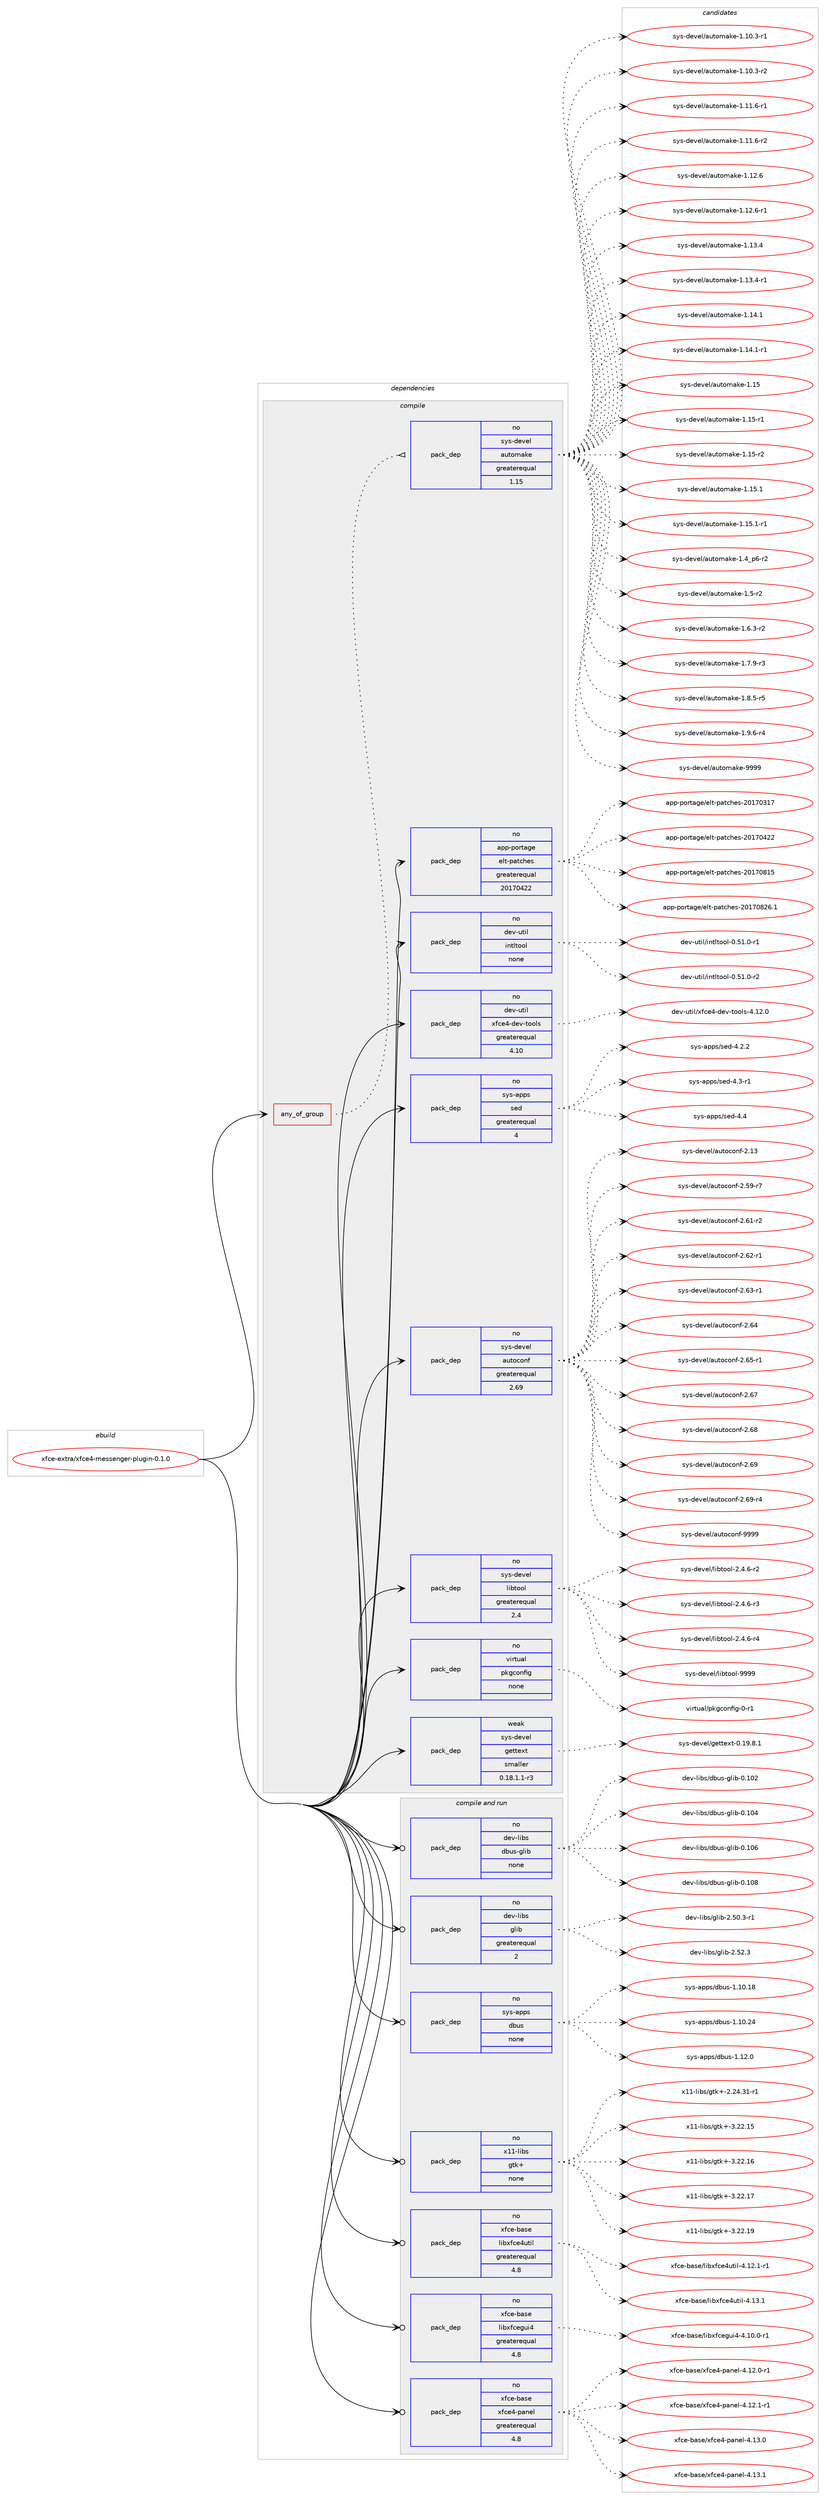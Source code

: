 digraph prolog {

# *************
# Graph options
# *************

newrank=true;
concentrate=true;
compound=true;
graph [rankdir=LR,fontname=Helvetica,fontsize=10,ranksep=1.5];#, ranksep=2.5, nodesep=0.2];
edge  [arrowhead=vee];
node  [fontname=Helvetica,fontsize=10];

# **********
# The ebuild
# **********

subgraph cluster_leftcol {
color=gray;
rank=same;
label=<<i>ebuild</i>>;
id [label="xfce-extra/xfce4-messenger-plugin-0.1.0", color=red, width=4, href="../xfce-extra/xfce4-messenger-plugin-0.1.0.svg"];
}

# ****************
# The dependencies
# ****************

subgraph cluster_midcol {
color=gray;
label=<<i>dependencies</i>>;
subgraph cluster_compile {
fillcolor="#eeeeee";
style=filled;
label=<<i>compile</i>>;
subgraph any9828 {
dependency535690 [label=<<TABLE BORDER="0" CELLBORDER="1" CELLSPACING="0" CELLPADDING="4"><TR><TD CELLPADDING="10">any_of_group</TD></TR></TABLE>>, shape=none, color=red];subgraph pack400818 {
dependency535691 [label=<<TABLE BORDER="0" CELLBORDER="1" CELLSPACING="0" CELLPADDING="4" WIDTH="220"><TR><TD ROWSPAN="6" CELLPADDING="30">pack_dep</TD></TR><TR><TD WIDTH="110">no</TD></TR><TR><TD>sys-devel</TD></TR><TR><TD>automake</TD></TR><TR><TD>greaterequal</TD></TR><TR><TD>1.15</TD></TR></TABLE>>, shape=none, color=blue];
}
dependency535690:e -> dependency535691:w [weight=20,style="dotted",arrowhead="oinv"];
}
id:e -> dependency535690:w [weight=20,style="solid",arrowhead="vee"];
subgraph pack400819 {
dependency535692 [label=<<TABLE BORDER="0" CELLBORDER="1" CELLSPACING="0" CELLPADDING="4" WIDTH="220"><TR><TD ROWSPAN="6" CELLPADDING="30">pack_dep</TD></TR><TR><TD WIDTH="110">no</TD></TR><TR><TD>app-portage</TD></TR><TR><TD>elt-patches</TD></TR><TR><TD>greaterequal</TD></TR><TR><TD>20170422</TD></TR></TABLE>>, shape=none, color=blue];
}
id:e -> dependency535692:w [weight=20,style="solid",arrowhead="vee"];
subgraph pack400820 {
dependency535693 [label=<<TABLE BORDER="0" CELLBORDER="1" CELLSPACING="0" CELLPADDING="4" WIDTH="220"><TR><TD ROWSPAN="6" CELLPADDING="30">pack_dep</TD></TR><TR><TD WIDTH="110">no</TD></TR><TR><TD>dev-util</TD></TR><TR><TD>intltool</TD></TR><TR><TD>none</TD></TR><TR><TD></TD></TR></TABLE>>, shape=none, color=blue];
}
id:e -> dependency535693:w [weight=20,style="solid",arrowhead="vee"];
subgraph pack400821 {
dependency535694 [label=<<TABLE BORDER="0" CELLBORDER="1" CELLSPACING="0" CELLPADDING="4" WIDTH="220"><TR><TD ROWSPAN="6" CELLPADDING="30">pack_dep</TD></TR><TR><TD WIDTH="110">no</TD></TR><TR><TD>dev-util</TD></TR><TR><TD>xfce4-dev-tools</TD></TR><TR><TD>greaterequal</TD></TR><TR><TD>4.10</TD></TR></TABLE>>, shape=none, color=blue];
}
id:e -> dependency535694:w [weight=20,style="solid",arrowhead="vee"];
subgraph pack400822 {
dependency535695 [label=<<TABLE BORDER="0" CELLBORDER="1" CELLSPACING="0" CELLPADDING="4" WIDTH="220"><TR><TD ROWSPAN="6" CELLPADDING="30">pack_dep</TD></TR><TR><TD WIDTH="110">no</TD></TR><TR><TD>sys-apps</TD></TR><TR><TD>sed</TD></TR><TR><TD>greaterequal</TD></TR><TR><TD>4</TD></TR></TABLE>>, shape=none, color=blue];
}
id:e -> dependency535695:w [weight=20,style="solid",arrowhead="vee"];
subgraph pack400823 {
dependency535696 [label=<<TABLE BORDER="0" CELLBORDER="1" CELLSPACING="0" CELLPADDING="4" WIDTH="220"><TR><TD ROWSPAN="6" CELLPADDING="30">pack_dep</TD></TR><TR><TD WIDTH="110">no</TD></TR><TR><TD>sys-devel</TD></TR><TR><TD>autoconf</TD></TR><TR><TD>greaterequal</TD></TR><TR><TD>2.69</TD></TR></TABLE>>, shape=none, color=blue];
}
id:e -> dependency535696:w [weight=20,style="solid",arrowhead="vee"];
subgraph pack400824 {
dependency535697 [label=<<TABLE BORDER="0" CELLBORDER="1" CELLSPACING="0" CELLPADDING="4" WIDTH="220"><TR><TD ROWSPAN="6" CELLPADDING="30">pack_dep</TD></TR><TR><TD WIDTH="110">no</TD></TR><TR><TD>sys-devel</TD></TR><TR><TD>libtool</TD></TR><TR><TD>greaterequal</TD></TR><TR><TD>2.4</TD></TR></TABLE>>, shape=none, color=blue];
}
id:e -> dependency535697:w [weight=20,style="solid",arrowhead="vee"];
subgraph pack400825 {
dependency535698 [label=<<TABLE BORDER="0" CELLBORDER="1" CELLSPACING="0" CELLPADDING="4" WIDTH="220"><TR><TD ROWSPAN="6" CELLPADDING="30">pack_dep</TD></TR><TR><TD WIDTH="110">no</TD></TR><TR><TD>virtual</TD></TR><TR><TD>pkgconfig</TD></TR><TR><TD>none</TD></TR><TR><TD></TD></TR></TABLE>>, shape=none, color=blue];
}
id:e -> dependency535698:w [weight=20,style="solid",arrowhead="vee"];
subgraph pack400826 {
dependency535699 [label=<<TABLE BORDER="0" CELLBORDER="1" CELLSPACING="0" CELLPADDING="4" WIDTH="220"><TR><TD ROWSPAN="6" CELLPADDING="30">pack_dep</TD></TR><TR><TD WIDTH="110">weak</TD></TR><TR><TD>sys-devel</TD></TR><TR><TD>gettext</TD></TR><TR><TD>smaller</TD></TR><TR><TD>0.18.1.1-r3</TD></TR></TABLE>>, shape=none, color=blue];
}
id:e -> dependency535699:w [weight=20,style="solid",arrowhead="vee"];
}
subgraph cluster_compileandrun {
fillcolor="#eeeeee";
style=filled;
label=<<i>compile and run</i>>;
subgraph pack400827 {
dependency535700 [label=<<TABLE BORDER="0" CELLBORDER="1" CELLSPACING="0" CELLPADDING="4" WIDTH="220"><TR><TD ROWSPAN="6" CELLPADDING="30">pack_dep</TD></TR><TR><TD WIDTH="110">no</TD></TR><TR><TD>dev-libs</TD></TR><TR><TD>dbus-glib</TD></TR><TR><TD>none</TD></TR><TR><TD></TD></TR></TABLE>>, shape=none, color=blue];
}
id:e -> dependency535700:w [weight=20,style="solid",arrowhead="odotvee"];
subgraph pack400828 {
dependency535701 [label=<<TABLE BORDER="0" CELLBORDER="1" CELLSPACING="0" CELLPADDING="4" WIDTH="220"><TR><TD ROWSPAN="6" CELLPADDING="30">pack_dep</TD></TR><TR><TD WIDTH="110">no</TD></TR><TR><TD>dev-libs</TD></TR><TR><TD>glib</TD></TR><TR><TD>greaterequal</TD></TR><TR><TD>2</TD></TR></TABLE>>, shape=none, color=blue];
}
id:e -> dependency535701:w [weight=20,style="solid",arrowhead="odotvee"];
subgraph pack400829 {
dependency535702 [label=<<TABLE BORDER="0" CELLBORDER="1" CELLSPACING="0" CELLPADDING="4" WIDTH="220"><TR><TD ROWSPAN="6" CELLPADDING="30">pack_dep</TD></TR><TR><TD WIDTH="110">no</TD></TR><TR><TD>sys-apps</TD></TR><TR><TD>dbus</TD></TR><TR><TD>none</TD></TR><TR><TD></TD></TR></TABLE>>, shape=none, color=blue];
}
id:e -> dependency535702:w [weight=20,style="solid",arrowhead="odotvee"];
subgraph pack400830 {
dependency535703 [label=<<TABLE BORDER="0" CELLBORDER="1" CELLSPACING="0" CELLPADDING="4" WIDTH="220"><TR><TD ROWSPAN="6" CELLPADDING="30">pack_dep</TD></TR><TR><TD WIDTH="110">no</TD></TR><TR><TD>x11-libs</TD></TR><TR><TD>gtk+</TD></TR><TR><TD>none</TD></TR><TR><TD></TD></TR></TABLE>>, shape=none, color=blue];
}
id:e -> dependency535703:w [weight=20,style="solid",arrowhead="odotvee"];
subgraph pack400831 {
dependency535704 [label=<<TABLE BORDER="0" CELLBORDER="1" CELLSPACING="0" CELLPADDING="4" WIDTH="220"><TR><TD ROWSPAN="6" CELLPADDING="30">pack_dep</TD></TR><TR><TD WIDTH="110">no</TD></TR><TR><TD>xfce-base</TD></TR><TR><TD>libxfce4util</TD></TR><TR><TD>greaterequal</TD></TR><TR><TD>4.8</TD></TR></TABLE>>, shape=none, color=blue];
}
id:e -> dependency535704:w [weight=20,style="solid",arrowhead="odotvee"];
subgraph pack400832 {
dependency535705 [label=<<TABLE BORDER="0" CELLBORDER="1" CELLSPACING="0" CELLPADDING="4" WIDTH="220"><TR><TD ROWSPAN="6" CELLPADDING="30">pack_dep</TD></TR><TR><TD WIDTH="110">no</TD></TR><TR><TD>xfce-base</TD></TR><TR><TD>libxfcegui4</TD></TR><TR><TD>greaterequal</TD></TR><TR><TD>4.8</TD></TR></TABLE>>, shape=none, color=blue];
}
id:e -> dependency535705:w [weight=20,style="solid",arrowhead="odotvee"];
subgraph pack400833 {
dependency535706 [label=<<TABLE BORDER="0" CELLBORDER="1" CELLSPACING="0" CELLPADDING="4" WIDTH="220"><TR><TD ROWSPAN="6" CELLPADDING="30">pack_dep</TD></TR><TR><TD WIDTH="110">no</TD></TR><TR><TD>xfce-base</TD></TR><TR><TD>xfce4-panel</TD></TR><TR><TD>greaterequal</TD></TR><TR><TD>4.8</TD></TR></TABLE>>, shape=none, color=blue];
}
id:e -> dependency535706:w [weight=20,style="solid",arrowhead="odotvee"];
}
subgraph cluster_run {
fillcolor="#eeeeee";
style=filled;
label=<<i>run</i>>;
}
}

# **************
# The candidates
# **************

subgraph cluster_choices {
rank=same;
color=gray;
label=<<i>candidates</i>>;

subgraph choice400818 {
color=black;
nodesep=1;
choice11512111545100101118101108479711711611110997107101454946494846514511449 [label="sys-devel/automake-1.10.3-r1", color=red, width=4,href="../sys-devel/automake-1.10.3-r1.svg"];
choice11512111545100101118101108479711711611110997107101454946494846514511450 [label="sys-devel/automake-1.10.3-r2", color=red, width=4,href="../sys-devel/automake-1.10.3-r2.svg"];
choice11512111545100101118101108479711711611110997107101454946494946544511449 [label="sys-devel/automake-1.11.6-r1", color=red, width=4,href="../sys-devel/automake-1.11.6-r1.svg"];
choice11512111545100101118101108479711711611110997107101454946494946544511450 [label="sys-devel/automake-1.11.6-r2", color=red, width=4,href="../sys-devel/automake-1.11.6-r2.svg"];
choice1151211154510010111810110847971171161111099710710145494649504654 [label="sys-devel/automake-1.12.6", color=red, width=4,href="../sys-devel/automake-1.12.6.svg"];
choice11512111545100101118101108479711711611110997107101454946495046544511449 [label="sys-devel/automake-1.12.6-r1", color=red, width=4,href="../sys-devel/automake-1.12.6-r1.svg"];
choice1151211154510010111810110847971171161111099710710145494649514652 [label="sys-devel/automake-1.13.4", color=red, width=4,href="../sys-devel/automake-1.13.4.svg"];
choice11512111545100101118101108479711711611110997107101454946495146524511449 [label="sys-devel/automake-1.13.4-r1", color=red, width=4,href="../sys-devel/automake-1.13.4-r1.svg"];
choice1151211154510010111810110847971171161111099710710145494649524649 [label="sys-devel/automake-1.14.1", color=red, width=4,href="../sys-devel/automake-1.14.1.svg"];
choice11512111545100101118101108479711711611110997107101454946495246494511449 [label="sys-devel/automake-1.14.1-r1", color=red, width=4,href="../sys-devel/automake-1.14.1-r1.svg"];
choice115121115451001011181011084797117116111109971071014549464953 [label="sys-devel/automake-1.15", color=red, width=4,href="../sys-devel/automake-1.15.svg"];
choice1151211154510010111810110847971171161111099710710145494649534511449 [label="sys-devel/automake-1.15-r1", color=red, width=4,href="../sys-devel/automake-1.15-r1.svg"];
choice1151211154510010111810110847971171161111099710710145494649534511450 [label="sys-devel/automake-1.15-r2", color=red, width=4,href="../sys-devel/automake-1.15-r2.svg"];
choice1151211154510010111810110847971171161111099710710145494649534649 [label="sys-devel/automake-1.15.1", color=red, width=4,href="../sys-devel/automake-1.15.1.svg"];
choice11512111545100101118101108479711711611110997107101454946495346494511449 [label="sys-devel/automake-1.15.1-r1", color=red, width=4,href="../sys-devel/automake-1.15.1-r1.svg"];
choice115121115451001011181011084797117116111109971071014549465295112544511450 [label="sys-devel/automake-1.4_p6-r2", color=red, width=4,href="../sys-devel/automake-1.4_p6-r2.svg"];
choice11512111545100101118101108479711711611110997107101454946534511450 [label="sys-devel/automake-1.5-r2", color=red, width=4,href="../sys-devel/automake-1.5-r2.svg"];
choice115121115451001011181011084797117116111109971071014549465446514511450 [label="sys-devel/automake-1.6.3-r2", color=red, width=4,href="../sys-devel/automake-1.6.3-r2.svg"];
choice115121115451001011181011084797117116111109971071014549465546574511451 [label="sys-devel/automake-1.7.9-r3", color=red, width=4,href="../sys-devel/automake-1.7.9-r3.svg"];
choice115121115451001011181011084797117116111109971071014549465646534511453 [label="sys-devel/automake-1.8.5-r5", color=red, width=4,href="../sys-devel/automake-1.8.5-r5.svg"];
choice115121115451001011181011084797117116111109971071014549465746544511452 [label="sys-devel/automake-1.9.6-r4", color=red, width=4,href="../sys-devel/automake-1.9.6-r4.svg"];
choice115121115451001011181011084797117116111109971071014557575757 [label="sys-devel/automake-9999", color=red, width=4,href="../sys-devel/automake-9999.svg"];
dependency535691:e -> choice11512111545100101118101108479711711611110997107101454946494846514511449:w [style=dotted,weight="100"];
dependency535691:e -> choice11512111545100101118101108479711711611110997107101454946494846514511450:w [style=dotted,weight="100"];
dependency535691:e -> choice11512111545100101118101108479711711611110997107101454946494946544511449:w [style=dotted,weight="100"];
dependency535691:e -> choice11512111545100101118101108479711711611110997107101454946494946544511450:w [style=dotted,weight="100"];
dependency535691:e -> choice1151211154510010111810110847971171161111099710710145494649504654:w [style=dotted,weight="100"];
dependency535691:e -> choice11512111545100101118101108479711711611110997107101454946495046544511449:w [style=dotted,weight="100"];
dependency535691:e -> choice1151211154510010111810110847971171161111099710710145494649514652:w [style=dotted,weight="100"];
dependency535691:e -> choice11512111545100101118101108479711711611110997107101454946495146524511449:w [style=dotted,weight="100"];
dependency535691:e -> choice1151211154510010111810110847971171161111099710710145494649524649:w [style=dotted,weight="100"];
dependency535691:e -> choice11512111545100101118101108479711711611110997107101454946495246494511449:w [style=dotted,weight="100"];
dependency535691:e -> choice115121115451001011181011084797117116111109971071014549464953:w [style=dotted,weight="100"];
dependency535691:e -> choice1151211154510010111810110847971171161111099710710145494649534511449:w [style=dotted,weight="100"];
dependency535691:e -> choice1151211154510010111810110847971171161111099710710145494649534511450:w [style=dotted,weight="100"];
dependency535691:e -> choice1151211154510010111810110847971171161111099710710145494649534649:w [style=dotted,weight="100"];
dependency535691:e -> choice11512111545100101118101108479711711611110997107101454946495346494511449:w [style=dotted,weight="100"];
dependency535691:e -> choice115121115451001011181011084797117116111109971071014549465295112544511450:w [style=dotted,weight="100"];
dependency535691:e -> choice11512111545100101118101108479711711611110997107101454946534511450:w [style=dotted,weight="100"];
dependency535691:e -> choice115121115451001011181011084797117116111109971071014549465446514511450:w [style=dotted,weight="100"];
dependency535691:e -> choice115121115451001011181011084797117116111109971071014549465546574511451:w [style=dotted,weight="100"];
dependency535691:e -> choice115121115451001011181011084797117116111109971071014549465646534511453:w [style=dotted,weight="100"];
dependency535691:e -> choice115121115451001011181011084797117116111109971071014549465746544511452:w [style=dotted,weight="100"];
dependency535691:e -> choice115121115451001011181011084797117116111109971071014557575757:w [style=dotted,weight="100"];
}
subgraph choice400819 {
color=black;
nodesep=1;
choice97112112451121111141169710310147101108116451129711699104101115455048495548514955 [label="app-portage/elt-patches-20170317", color=red, width=4,href="../app-portage/elt-patches-20170317.svg"];
choice97112112451121111141169710310147101108116451129711699104101115455048495548525050 [label="app-portage/elt-patches-20170422", color=red, width=4,href="../app-portage/elt-patches-20170422.svg"];
choice97112112451121111141169710310147101108116451129711699104101115455048495548564953 [label="app-portage/elt-patches-20170815", color=red, width=4,href="../app-portage/elt-patches-20170815.svg"];
choice971121124511211111411697103101471011081164511297116991041011154550484955485650544649 [label="app-portage/elt-patches-20170826.1", color=red, width=4,href="../app-portage/elt-patches-20170826.1.svg"];
dependency535692:e -> choice97112112451121111141169710310147101108116451129711699104101115455048495548514955:w [style=dotted,weight="100"];
dependency535692:e -> choice97112112451121111141169710310147101108116451129711699104101115455048495548525050:w [style=dotted,weight="100"];
dependency535692:e -> choice97112112451121111141169710310147101108116451129711699104101115455048495548564953:w [style=dotted,weight="100"];
dependency535692:e -> choice971121124511211111411697103101471011081164511297116991041011154550484955485650544649:w [style=dotted,weight="100"];
}
subgraph choice400820 {
color=black;
nodesep=1;
choice1001011184511711610510847105110116108116111111108454846534946484511449 [label="dev-util/intltool-0.51.0-r1", color=red, width=4,href="../dev-util/intltool-0.51.0-r1.svg"];
choice1001011184511711610510847105110116108116111111108454846534946484511450 [label="dev-util/intltool-0.51.0-r2", color=red, width=4,href="../dev-util/intltool-0.51.0-r2.svg"];
dependency535693:e -> choice1001011184511711610510847105110116108116111111108454846534946484511449:w [style=dotted,weight="100"];
dependency535693:e -> choice1001011184511711610510847105110116108116111111108454846534946484511450:w [style=dotted,weight="100"];
}
subgraph choice400821 {
color=black;
nodesep=1;
choice10010111845117116105108471201029910152451001011184511611111110811545524649504648 [label="dev-util/xfce4-dev-tools-4.12.0", color=red, width=4,href="../dev-util/xfce4-dev-tools-4.12.0.svg"];
dependency535694:e -> choice10010111845117116105108471201029910152451001011184511611111110811545524649504648:w [style=dotted,weight="100"];
}
subgraph choice400822 {
color=black;
nodesep=1;
choice115121115459711211211547115101100455246504650 [label="sys-apps/sed-4.2.2", color=red, width=4,href="../sys-apps/sed-4.2.2.svg"];
choice115121115459711211211547115101100455246514511449 [label="sys-apps/sed-4.3-r1", color=red, width=4,href="../sys-apps/sed-4.3-r1.svg"];
choice11512111545971121121154711510110045524652 [label="sys-apps/sed-4.4", color=red, width=4,href="../sys-apps/sed-4.4.svg"];
dependency535695:e -> choice115121115459711211211547115101100455246504650:w [style=dotted,weight="100"];
dependency535695:e -> choice115121115459711211211547115101100455246514511449:w [style=dotted,weight="100"];
dependency535695:e -> choice11512111545971121121154711510110045524652:w [style=dotted,weight="100"];
}
subgraph choice400823 {
color=black;
nodesep=1;
choice115121115451001011181011084797117116111991111101024550464951 [label="sys-devel/autoconf-2.13", color=red, width=4,href="../sys-devel/autoconf-2.13.svg"];
choice1151211154510010111810110847971171161119911111010245504653574511455 [label="sys-devel/autoconf-2.59-r7", color=red, width=4,href="../sys-devel/autoconf-2.59-r7.svg"];
choice1151211154510010111810110847971171161119911111010245504654494511450 [label="sys-devel/autoconf-2.61-r2", color=red, width=4,href="../sys-devel/autoconf-2.61-r2.svg"];
choice1151211154510010111810110847971171161119911111010245504654504511449 [label="sys-devel/autoconf-2.62-r1", color=red, width=4,href="../sys-devel/autoconf-2.62-r1.svg"];
choice1151211154510010111810110847971171161119911111010245504654514511449 [label="sys-devel/autoconf-2.63-r1", color=red, width=4,href="../sys-devel/autoconf-2.63-r1.svg"];
choice115121115451001011181011084797117116111991111101024550465452 [label="sys-devel/autoconf-2.64", color=red, width=4,href="../sys-devel/autoconf-2.64.svg"];
choice1151211154510010111810110847971171161119911111010245504654534511449 [label="sys-devel/autoconf-2.65-r1", color=red, width=4,href="../sys-devel/autoconf-2.65-r1.svg"];
choice115121115451001011181011084797117116111991111101024550465455 [label="sys-devel/autoconf-2.67", color=red, width=4,href="../sys-devel/autoconf-2.67.svg"];
choice115121115451001011181011084797117116111991111101024550465456 [label="sys-devel/autoconf-2.68", color=red, width=4,href="../sys-devel/autoconf-2.68.svg"];
choice115121115451001011181011084797117116111991111101024550465457 [label="sys-devel/autoconf-2.69", color=red, width=4,href="../sys-devel/autoconf-2.69.svg"];
choice1151211154510010111810110847971171161119911111010245504654574511452 [label="sys-devel/autoconf-2.69-r4", color=red, width=4,href="../sys-devel/autoconf-2.69-r4.svg"];
choice115121115451001011181011084797117116111991111101024557575757 [label="sys-devel/autoconf-9999", color=red, width=4,href="../sys-devel/autoconf-9999.svg"];
dependency535696:e -> choice115121115451001011181011084797117116111991111101024550464951:w [style=dotted,weight="100"];
dependency535696:e -> choice1151211154510010111810110847971171161119911111010245504653574511455:w [style=dotted,weight="100"];
dependency535696:e -> choice1151211154510010111810110847971171161119911111010245504654494511450:w [style=dotted,weight="100"];
dependency535696:e -> choice1151211154510010111810110847971171161119911111010245504654504511449:w [style=dotted,weight="100"];
dependency535696:e -> choice1151211154510010111810110847971171161119911111010245504654514511449:w [style=dotted,weight="100"];
dependency535696:e -> choice115121115451001011181011084797117116111991111101024550465452:w [style=dotted,weight="100"];
dependency535696:e -> choice1151211154510010111810110847971171161119911111010245504654534511449:w [style=dotted,weight="100"];
dependency535696:e -> choice115121115451001011181011084797117116111991111101024550465455:w [style=dotted,weight="100"];
dependency535696:e -> choice115121115451001011181011084797117116111991111101024550465456:w [style=dotted,weight="100"];
dependency535696:e -> choice115121115451001011181011084797117116111991111101024550465457:w [style=dotted,weight="100"];
dependency535696:e -> choice1151211154510010111810110847971171161119911111010245504654574511452:w [style=dotted,weight="100"];
dependency535696:e -> choice115121115451001011181011084797117116111991111101024557575757:w [style=dotted,weight="100"];
}
subgraph choice400824 {
color=black;
nodesep=1;
choice1151211154510010111810110847108105981161111111084550465246544511450 [label="sys-devel/libtool-2.4.6-r2", color=red, width=4,href="../sys-devel/libtool-2.4.6-r2.svg"];
choice1151211154510010111810110847108105981161111111084550465246544511451 [label="sys-devel/libtool-2.4.6-r3", color=red, width=4,href="../sys-devel/libtool-2.4.6-r3.svg"];
choice1151211154510010111810110847108105981161111111084550465246544511452 [label="sys-devel/libtool-2.4.6-r4", color=red, width=4,href="../sys-devel/libtool-2.4.6-r4.svg"];
choice1151211154510010111810110847108105981161111111084557575757 [label="sys-devel/libtool-9999", color=red, width=4,href="../sys-devel/libtool-9999.svg"];
dependency535697:e -> choice1151211154510010111810110847108105981161111111084550465246544511450:w [style=dotted,weight="100"];
dependency535697:e -> choice1151211154510010111810110847108105981161111111084550465246544511451:w [style=dotted,weight="100"];
dependency535697:e -> choice1151211154510010111810110847108105981161111111084550465246544511452:w [style=dotted,weight="100"];
dependency535697:e -> choice1151211154510010111810110847108105981161111111084557575757:w [style=dotted,weight="100"];
}
subgraph choice400825 {
color=black;
nodesep=1;
choice11810511411611797108471121071039911111010210510345484511449 [label="virtual/pkgconfig-0-r1", color=red, width=4,href="../virtual/pkgconfig-0-r1.svg"];
dependency535698:e -> choice11810511411611797108471121071039911111010210510345484511449:w [style=dotted,weight="100"];
}
subgraph choice400826 {
color=black;
nodesep=1;
choice1151211154510010111810110847103101116116101120116454846495746564649 [label="sys-devel/gettext-0.19.8.1", color=red, width=4,href="../sys-devel/gettext-0.19.8.1.svg"];
dependency535699:e -> choice1151211154510010111810110847103101116116101120116454846495746564649:w [style=dotted,weight="100"];
}
subgraph choice400827 {
color=black;
nodesep=1;
choice100101118451081059811547100981171154510310810598454846494850 [label="dev-libs/dbus-glib-0.102", color=red, width=4,href="../dev-libs/dbus-glib-0.102.svg"];
choice100101118451081059811547100981171154510310810598454846494852 [label="dev-libs/dbus-glib-0.104", color=red, width=4,href="../dev-libs/dbus-glib-0.104.svg"];
choice100101118451081059811547100981171154510310810598454846494854 [label="dev-libs/dbus-glib-0.106", color=red, width=4,href="../dev-libs/dbus-glib-0.106.svg"];
choice100101118451081059811547100981171154510310810598454846494856 [label="dev-libs/dbus-glib-0.108", color=red, width=4,href="../dev-libs/dbus-glib-0.108.svg"];
dependency535700:e -> choice100101118451081059811547100981171154510310810598454846494850:w [style=dotted,weight="100"];
dependency535700:e -> choice100101118451081059811547100981171154510310810598454846494852:w [style=dotted,weight="100"];
dependency535700:e -> choice100101118451081059811547100981171154510310810598454846494854:w [style=dotted,weight="100"];
dependency535700:e -> choice100101118451081059811547100981171154510310810598454846494856:w [style=dotted,weight="100"];
}
subgraph choice400828 {
color=black;
nodesep=1;
choice10010111845108105981154710310810598455046534846514511449 [label="dev-libs/glib-2.50.3-r1", color=red, width=4,href="../dev-libs/glib-2.50.3-r1.svg"];
choice1001011184510810598115471031081059845504653504651 [label="dev-libs/glib-2.52.3", color=red, width=4,href="../dev-libs/glib-2.52.3.svg"];
dependency535701:e -> choice10010111845108105981154710310810598455046534846514511449:w [style=dotted,weight="100"];
dependency535701:e -> choice1001011184510810598115471031081059845504653504651:w [style=dotted,weight="100"];
}
subgraph choice400829 {
color=black;
nodesep=1;
choice115121115459711211211547100981171154549464948464956 [label="sys-apps/dbus-1.10.18", color=red, width=4,href="../sys-apps/dbus-1.10.18.svg"];
choice115121115459711211211547100981171154549464948465052 [label="sys-apps/dbus-1.10.24", color=red, width=4,href="../sys-apps/dbus-1.10.24.svg"];
choice1151211154597112112115471009811711545494649504648 [label="sys-apps/dbus-1.12.0", color=red, width=4,href="../sys-apps/dbus-1.12.0.svg"];
dependency535702:e -> choice115121115459711211211547100981171154549464948464956:w [style=dotted,weight="100"];
dependency535702:e -> choice115121115459711211211547100981171154549464948465052:w [style=dotted,weight="100"];
dependency535702:e -> choice1151211154597112112115471009811711545494649504648:w [style=dotted,weight="100"];
}
subgraph choice400830 {
color=black;
nodesep=1;
choice12049494510810598115471031161074345504650524651494511449 [label="x11-libs/gtk+-2.24.31-r1", color=red, width=4,href="../x11-libs/gtk+-2.24.31-r1.svg"];
choice1204949451081059811547103116107434551465050464953 [label="x11-libs/gtk+-3.22.15", color=red, width=4,href="../x11-libs/gtk+-3.22.15.svg"];
choice1204949451081059811547103116107434551465050464954 [label="x11-libs/gtk+-3.22.16", color=red, width=4,href="../x11-libs/gtk+-3.22.16.svg"];
choice1204949451081059811547103116107434551465050464955 [label="x11-libs/gtk+-3.22.17", color=red, width=4,href="../x11-libs/gtk+-3.22.17.svg"];
choice1204949451081059811547103116107434551465050464957 [label="x11-libs/gtk+-3.22.19", color=red, width=4,href="../x11-libs/gtk+-3.22.19.svg"];
dependency535703:e -> choice12049494510810598115471031161074345504650524651494511449:w [style=dotted,weight="100"];
dependency535703:e -> choice1204949451081059811547103116107434551465050464953:w [style=dotted,weight="100"];
dependency535703:e -> choice1204949451081059811547103116107434551465050464954:w [style=dotted,weight="100"];
dependency535703:e -> choice1204949451081059811547103116107434551465050464955:w [style=dotted,weight="100"];
dependency535703:e -> choice1204949451081059811547103116107434551465050464957:w [style=dotted,weight="100"];
}
subgraph choice400831 {
color=black;
nodesep=1;
choice1201029910145989711510147108105981201029910152117116105108455246495046494511449 [label="xfce-base/libxfce4util-4.12.1-r1", color=red, width=4,href="../xfce-base/libxfce4util-4.12.1-r1.svg"];
choice120102991014598971151014710810598120102991015211711610510845524649514649 [label="xfce-base/libxfce4util-4.13.1", color=red, width=4,href="../xfce-base/libxfce4util-4.13.1.svg"];
dependency535704:e -> choice1201029910145989711510147108105981201029910152117116105108455246495046494511449:w [style=dotted,weight="100"];
dependency535704:e -> choice120102991014598971151014710810598120102991015211711610510845524649514649:w [style=dotted,weight="100"];
}
subgraph choice400832 {
color=black;
nodesep=1;
choice1201029910145989711510147108105981201029910110311710552455246494846484511449 [label="xfce-base/libxfcegui4-4.10.0-r1", color=red, width=4,href="../xfce-base/libxfcegui4-4.10.0-r1.svg"];
dependency535705:e -> choice1201029910145989711510147108105981201029910110311710552455246494846484511449:w [style=dotted,weight="100"];
}
subgraph choice400833 {
color=black;
nodesep=1;
choice120102991014598971151014712010299101524511297110101108455246495046484511449 [label="xfce-base/xfce4-panel-4.12.0-r1", color=red, width=4,href="../xfce-base/xfce4-panel-4.12.0-r1.svg"];
choice120102991014598971151014712010299101524511297110101108455246495046494511449 [label="xfce-base/xfce4-panel-4.12.1-r1", color=red, width=4,href="../xfce-base/xfce4-panel-4.12.1-r1.svg"];
choice12010299101459897115101471201029910152451129711010110845524649514648 [label="xfce-base/xfce4-panel-4.13.0", color=red, width=4,href="../xfce-base/xfce4-panel-4.13.0.svg"];
choice12010299101459897115101471201029910152451129711010110845524649514649 [label="xfce-base/xfce4-panel-4.13.1", color=red, width=4,href="../xfce-base/xfce4-panel-4.13.1.svg"];
dependency535706:e -> choice120102991014598971151014712010299101524511297110101108455246495046484511449:w [style=dotted,weight="100"];
dependency535706:e -> choice120102991014598971151014712010299101524511297110101108455246495046494511449:w [style=dotted,weight="100"];
dependency535706:e -> choice12010299101459897115101471201029910152451129711010110845524649514648:w [style=dotted,weight="100"];
dependency535706:e -> choice12010299101459897115101471201029910152451129711010110845524649514649:w [style=dotted,weight="100"];
}
}

}

